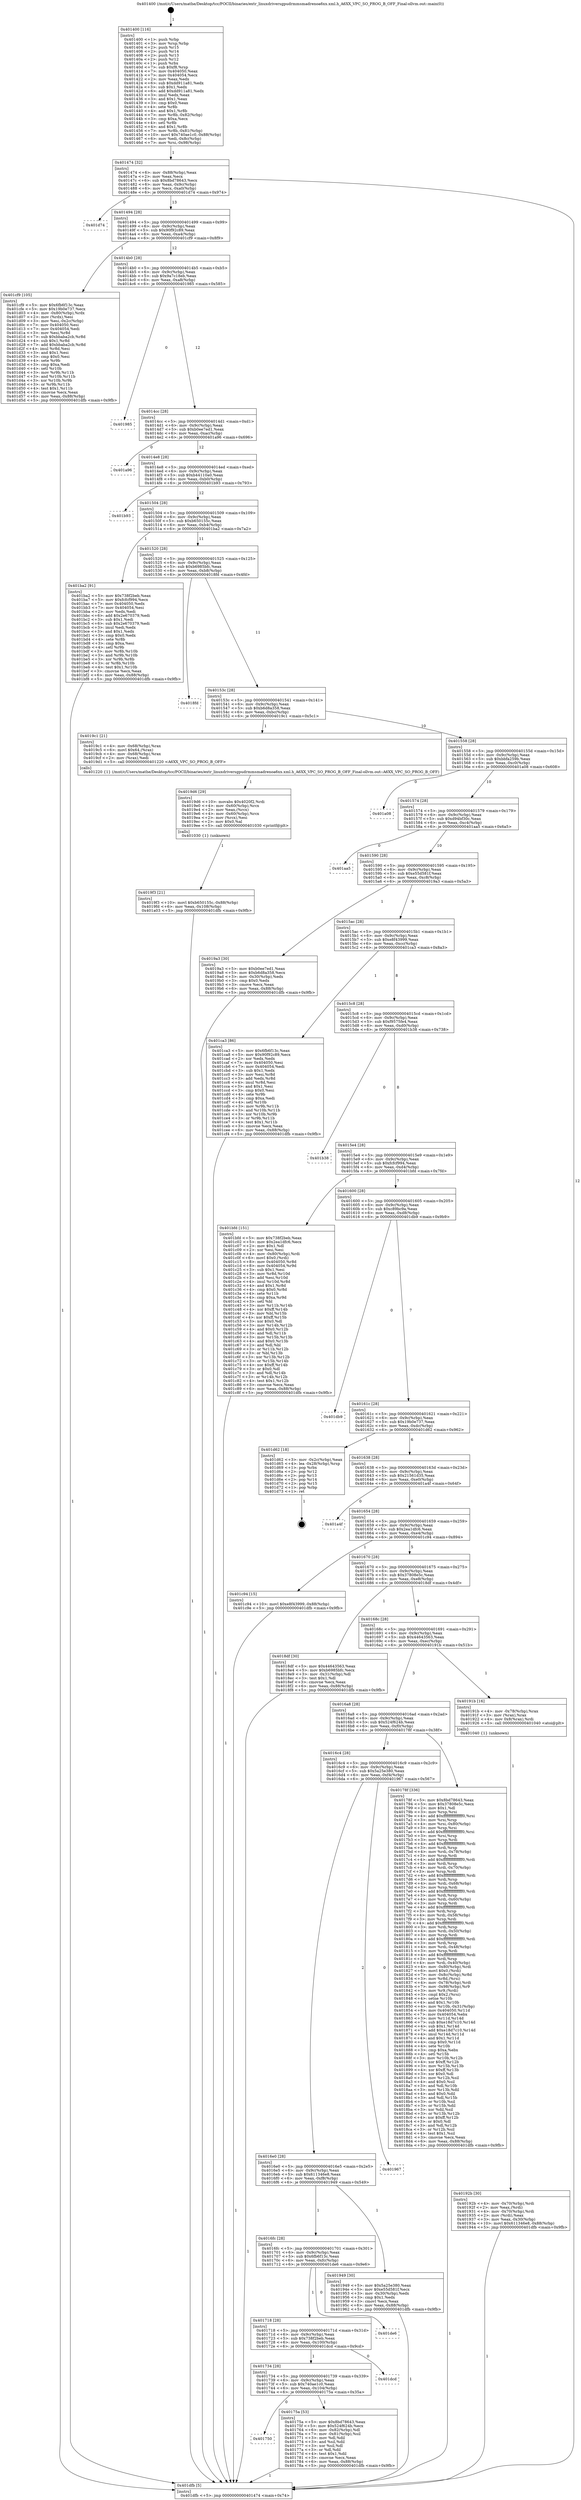 digraph "0x401400" {
  label = "0x401400 (/mnt/c/Users/mathe/Desktop/tcc/POCII/binaries/extr_linuxdriversgpudrmmsmadrenoa6xx.xml.h_A6XX_VPC_SO_PROG_B_OFF_Final-ollvm.out::main(0))"
  labelloc = "t"
  node[shape=record]

  Entry [label="",width=0.3,height=0.3,shape=circle,fillcolor=black,style=filled]
  "0x401474" [label="{
     0x401474 [32]\l
     | [instrs]\l
     &nbsp;&nbsp;0x401474 \<+6\>: mov -0x88(%rbp),%eax\l
     &nbsp;&nbsp;0x40147a \<+2\>: mov %eax,%ecx\l
     &nbsp;&nbsp;0x40147c \<+6\>: sub $0x8bd78643,%ecx\l
     &nbsp;&nbsp;0x401482 \<+6\>: mov %eax,-0x9c(%rbp)\l
     &nbsp;&nbsp;0x401488 \<+6\>: mov %ecx,-0xa0(%rbp)\l
     &nbsp;&nbsp;0x40148e \<+6\>: je 0000000000401d74 \<main+0x974\>\l
  }"]
  "0x401d74" [label="{
     0x401d74\l
  }", style=dashed]
  "0x401494" [label="{
     0x401494 [28]\l
     | [instrs]\l
     &nbsp;&nbsp;0x401494 \<+5\>: jmp 0000000000401499 \<main+0x99\>\l
     &nbsp;&nbsp;0x401499 \<+6\>: mov -0x9c(%rbp),%eax\l
     &nbsp;&nbsp;0x40149f \<+5\>: sub $0x90f92c89,%eax\l
     &nbsp;&nbsp;0x4014a4 \<+6\>: mov %eax,-0xa4(%rbp)\l
     &nbsp;&nbsp;0x4014aa \<+6\>: je 0000000000401cf9 \<main+0x8f9\>\l
  }"]
  Exit [label="",width=0.3,height=0.3,shape=circle,fillcolor=black,style=filled,peripheries=2]
  "0x401cf9" [label="{
     0x401cf9 [105]\l
     | [instrs]\l
     &nbsp;&nbsp;0x401cf9 \<+5\>: mov $0x6fb6f13c,%eax\l
     &nbsp;&nbsp;0x401cfe \<+5\>: mov $0x19b0e737,%ecx\l
     &nbsp;&nbsp;0x401d03 \<+4\>: mov -0x80(%rbp),%rdx\l
     &nbsp;&nbsp;0x401d07 \<+2\>: mov (%rdx),%esi\l
     &nbsp;&nbsp;0x401d09 \<+3\>: mov %esi,-0x2c(%rbp)\l
     &nbsp;&nbsp;0x401d0c \<+7\>: mov 0x404050,%esi\l
     &nbsp;&nbsp;0x401d13 \<+7\>: mov 0x404054,%edi\l
     &nbsp;&nbsp;0x401d1a \<+3\>: mov %esi,%r8d\l
     &nbsp;&nbsp;0x401d1d \<+7\>: sub $0xbbaba2cb,%r8d\l
     &nbsp;&nbsp;0x401d24 \<+4\>: sub $0x1,%r8d\l
     &nbsp;&nbsp;0x401d28 \<+7\>: add $0xbbaba2cb,%r8d\l
     &nbsp;&nbsp;0x401d2f \<+4\>: imul %r8d,%esi\l
     &nbsp;&nbsp;0x401d33 \<+3\>: and $0x1,%esi\l
     &nbsp;&nbsp;0x401d36 \<+3\>: cmp $0x0,%esi\l
     &nbsp;&nbsp;0x401d39 \<+4\>: sete %r9b\l
     &nbsp;&nbsp;0x401d3d \<+3\>: cmp $0xa,%edi\l
     &nbsp;&nbsp;0x401d40 \<+4\>: setl %r10b\l
     &nbsp;&nbsp;0x401d44 \<+3\>: mov %r9b,%r11b\l
     &nbsp;&nbsp;0x401d47 \<+3\>: and %r10b,%r11b\l
     &nbsp;&nbsp;0x401d4a \<+3\>: xor %r10b,%r9b\l
     &nbsp;&nbsp;0x401d4d \<+3\>: or %r9b,%r11b\l
     &nbsp;&nbsp;0x401d50 \<+4\>: test $0x1,%r11b\l
     &nbsp;&nbsp;0x401d54 \<+3\>: cmovne %ecx,%eax\l
     &nbsp;&nbsp;0x401d57 \<+6\>: mov %eax,-0x88(%rbp)\l
     &nbsp;&nbsp;0x401d5d \<+5\>: jmp 0000000000401dfb \<main+0x9fb\>\l
  }"]
  "0x4014b0" [label="{
     0x4014b0 [28]\l
     | [instrs]\l
     &nbsp;&nbsp;0x4014b0 \<+5\>: jmp 00000000004014b5 \<main+0xb5\>\l
     &nbsp;&nbsp;0x4014b5 \<+6\>: mov -0x9c(%rbp),%eax\l
     &nbsp;&nbsp;0x4014bb \<+5\>: sub $0x9a7c18eb,%eax\l
     &nbsp;&nbsp;0x4014c0 \<+6\>: mov %eax,-0xa8(%rbp)\l
     &nbsp;&nbsp;0x4014c6 \<+6\>: je 0000000000401985 \<main+0x585\>\l
  }"]
  "0x4019f3" [label="{
     0x4019f3 [21]\l
     | [instrs]\l
     &nbsp;&nbsp;0x4019f3 \<+10\>: movl $0xb650155c,-0x88(%rbp)\l
     &nbsp;&nbsp;0x4019fd \<+6\>: mov %eax,-0x108(%rbp)\l
     &nbsp;&nbsp;0x401a03 \<+5\>: jmp 0000000000401dfb \<main+0x9fb\>\l
  }"]
  "0x401985" [label="{
     0x401985\l
  }", style=dashed]
  "0x4014cc" [label="{
     0x4014cc [28]\l
     | [instrs]\l
     &nbsp;&nbsp;0x4014cc \<+5\>: jmp 00000000004014d1 \<main+0xd1\>\l
     &nbsp;&nbsp;0x4014d1 \<+6\>: mov -0x9c(%rbp),%eax\l
     &nbsp;&nbsp;0x4014d7 \<+5\>: sub $0xb0ee7ed1,%eax\l
     &nbsp;&nbsp;0x4014dc \<+6\>: mov %eax,-0xac(%rbp)\l
     &nbsp;&nbsp;0x4014e2 \<+6\>: je 0000000000401a96 \<main+0x696\>\l
  }"]
  "0x4019d6" [label="{
     0x4019d6 [29]\l
     | [instrs]\l
     &nbsp;&nbsp;0x4019d6 \<+10\>: movabs $0x4020f2,%rdi\l
     &nbsp;&nbsp;0x4019e0 \<+4\>: mov -0x60(%rbp),%rcx\l
     &nbsp;&nbsp;0x4019e4 \<+2\>: mov %eax,(%rcx)\l
     &nbsp;&nbsp;0x4019e6 \<+4\>: mov -0x60(%rbp),%rcx\l
     &nbsp;&nbsp;0x4019ea \<+2\>: mov (%rcx),%esi\l
     &nbsp;&nbsp;0x4019ec \<+2\>: mov $0x0,%al\l
     &nbsp;&nbsp;0x4019ee \<+5\>: call 0000000000401030 \<printf@plt\>\l
     | [calls]\l
     &nbsp;&nbsp;0x401030 \{1\} (unknown)\l
  }"]
  "0x401a96" [label="{
     0x401a96\l
  }", style=dashed]
  "0x4014e8" [label="{
     0x4014e8 [28]\l
     | [instrs]\l
     &nbsp;&nbsp;0x4014e8 \<+5\>: jmp 00000000004014ed \<main+0xed\>\l
     &nbsp;&nbsp;0x4014ed \<+6\>: mov -0x9c(%rbp),%eax\l
     &nbsp;&nbsp;0x4014f3 \<+5\>: sub $0xb44110a0,%eax\l
     &nbsp;&nbsp;0x4014f8 \<+6\>: mov %eax,-0xb0(%rbp)\l
     &nbsp;&nbsp;0x4014fe \<+6\>: je 0000000000401b93 \<main+0x793\>\l
  }"]
  "0x40192b" [label="{
     0x40192b [30]\l
     | [instrs]\l
     &nbsp;&nbsp;0x40192b \<+4\>: mov -0x70(%rbp),%rdi\l
     &nbsp;&nbsp;0x40192f \<+2\>: mov %eax,(%rdi)\l
     &nbsp;&nbsp;0x401931 \<+4\>: mov -0x70(%rbp),%rdi\l
     &nbsp;&nbsp;0x401935 \<+2\>: mov (%rdi),%eax\l
     &nbsp;&nbsp;0x401937 \<+3\>: mov %eax,-0x30(%rbp)\l
     &nbsp;&nbsp;0x40193a \<+10\>: movl $0x611346e8,-0x88(%rbp)\l
     &nbsp;&nbsp;0x401944 \<+5\>: jmp 0000000000401dfb \<main+0x9fb\>\l
  }"]
  "0x401b93" [label="{
     0x401b93\l
  }", style=dashed]
  "0x401504" [label="{
     0x401504 [28]\l
     | [instrs]\l
     &nbsp;&nbsp;0x401504 \<+5\>: jmp 0000000000401509 \<main+0x109\>\l
     &nbsp;&nbsp;0x401509 \<+6\>: mov -0x9c(%rbp),%eax\l
     &nbsp;&nbsp;0x40150f \<+5\>: sub $0xb650155c,%eax\l
     &nbsp;&nbsp;0x401514 \<+6\>: mov %eax,-0xb4(%rbp)\l
     &nbsp;&nbsp;0x40151a \<+6\>: je 0000000000401ba2 \<main+0x7a2\>\l
  }"]
  "0x401400" [label="{
     0x401400 [116]\l
     | [instrs]\l
     &nbsp;&nbsp;0x401400 \<+1\>: push %rbp\l
     &nbsp;&nbsp;0x401401 \<+3\>: mov %rsp,%rbp\l
     &nbsp;&nbsp;0x401404 \<+2\>: push %r15\l
     &nbsp;&nbsp;0x401406 \<+2\>: push %r14\l
     &nbsp;&nbsp;0x401408 \<+2\>: push %r13\l
     &nbsp;&nbsp;0x40140a \<+2\>: push %r12\l
     &nbsp;&nbsp;0x40140c \<+1\>: push %rbx\l
     &nbsp;&nbsp;0x40140d \<+7\>: sub $0xf8,%rsp\l
     &nbsp;&nbsp;0x401414 \<+7\>: mov 0x404050,%eax\l
     &nbsp;&nbsp;0x40141b \<+7\>: mov 0x404054,%ecx\l
     &nbsp;&nbsp;0x401422 \<+2\>: mov %eax,%edx\l
     &nbsp;&nbsp;0x401424 \<+6\>: sub $0xdd911a81,%edx\l
     &nbsp;&nbsp;0x40142a \<+3\>: sub $0x1,%edx\l
     &nbsp;&nbsp;0x40142d \<+6\>: add $0xdd911a81,%edx\l
     &nbsp;&nbsp;0x401433 \<+3\>: imul %edx,%eax\l
     &nbsp;&nbsp;0x401436 \<+3\>: and $0x1,%eax\l
     &nbsp;&nbsp;0x401439 \<+3\>: cmp $0x0,%eax\l
     &nbsp;&nbsp;0x40143c \<+4\>: sete %r8b\l
     &nbsp;&nbsp;0x401440 \<+4\>: and $0x1,%r8b\l
     &nbsp;&nbsp;0x401444 \<+7\>: mov %r8b,-0x82(%rbp)\l
     &nbsp;&nbsp;0x40144b \<+3\>: cmp $0xa,%ecx\l
     &nbsp;&nbsp;0x40144e \<+4\>: setl %r8b\l
     &nbsp;&nbsp;0x401452 \<+4\>: and $0x1,%r8b\l
     &nbsp;&nbsp;0x401456 \<+7\>: mov %r8b,-0x81(%rbp)\l
     &nbsp;&nbsp;0x40145d \<+10\>: movl $0x740ae1c0,-0x88(%rbp)\l
     &nbsp;&nbsp;0x401467 \<+6\>: mov %edi,-0x8c(%rbp)\l
     &nbsp;&nbsp;0x40146d \<+7\>: mov %rsi,-0x98(%rbp)\l
  }"]
  "0x401ba2" [label="{
     0x401ba2 [91]\l
     | [instrs]\l
     &nbsp;&nbsp;0x401ba2 \<+5\>: mov $0x738f2beb,%eax\l
     &nbsp;&nbsp;0x401ba7 \<+5\>: mov $0xfcfcf994,%ecx\l
     &nbsp;&nbsp;0x401bac \<+7\>: mov 0x404050,%edx\l
     &nbsp;&nbsp;0x401bb3 \<+7\>: mov 0x404054,%esi\l
     &nbsp;&nbsp;0x401bba \<+2\>: mov %edx,%edi\l
     &nbsp;&nbsp;0x401bbc \<+6\>: add $0x2e670379,%edi\l
     &nbsp;&nbsp;0x401bc2 \<+3\>: sub $0x1,%edi\l
     &nbsp;&nbsp;0x401bc5 \<+6\>: sub $0x2e670379,%edi\l
     &nbsp;&nbsp;0x401bcb \<+3\>: imul %edi,%edx\l
     &nbsp;&nbsp;0x401bce \<+3\>: and $0x1,%edx\l
     &nbsp;&nbsp;0x401bd1 \<+3\>: cmp $0x0,%edx\l
     &nbsp;&nbsp;0x401bd4 \<+4\>: sete %r8b\l
     &nbsp;&nbsp;0x401bd8 \<+3\>: cmp $0xa,%esi\l
     &nbsp;&nbsp;0x401bdb \<+4\>: setl %r9b\l
     &nbsp;&nbsp;0x401bdf \<+3\>: mov %r8b,%r10b\l
     &nbsp;&nbsp;0x401be2 \<+3\>: and %r9b,%r10b\l
     &nbsp;&nbsp;0x401be5 \<+3\>: xor %r9b,%r8b\l
     &nbsp;&nbsp;0x401be8 \<+3\>: or %r8b,%r10b\l
     &nbsp;&nbsp;0x401beb \<+4\>: test $0x1,%r10b\l
     &nbsp;&nbsp;0x401bef \<+3\>: cmovne %ecx,%eax\l
     &nbsp;&nbsp;0x401bf2 \<+6\>: mov %eax,-0x88(%rbp)\l
     &nbsp;&nbsp;0x401bf8 \<+5\>: jmp 0000000000401dfb \<main+0x9fb\>\l
  }"]
  "0x401520" [label="{
     0x401520 [28]\l
     | [instrs]\l
     &nbsp;&nbsp;0x401520 \<+5\>: jmp 0000000000401525 \<main+0x125\>\l
     &nbsp;&nbsp;0x401525 \<+6\>: mov -0x9c(%rbp),%eax\l
     &nbsp;&nbsp;0x40152b \<+5\>: sub $0xb6985bfc,%eax\l
     &nbsp;&nbsp;0x401530 \<+6\>: mov %eax,-0xb8(%rbp)\l
     &nbsp;&nbsp;0x401536 \<+6\>: je 00000000004018fd \<main+0x4fd\>\l
  }"]
  "0x401dfb" [label="{
     0x401dfb [5]\l
     | [instrs]\l
     &nbsp;&nbsp;0x401dfb \<+5\>: jmp 0000000000401474 \<main+0x74\>\l
  }"]
  "0x4018fd" [label="{
     0x4018fd\l
  }", style=dashed]
  "0x40153c" [label="{
     0x40153c [28]\l
     | [instrs]\l
     &nbsp;&nbsp;0x40153c \<+5\>: jmp 0000000000401541 \<main+0x141\>\l
     &nbsp;&nbsp;0x401541 \<+6\>: mov -0x9c(%rbp),%eax\l
     &nbsp;&nbsp;0x401547 \<+5\>: sub $0xb6d8a358,%eax\l
     &nbsp;&nbsp;0x40154c \<+6\>: mov %eax,-0xbc(%rbp)\l
     &nbsp;&nbsp;0x401552 \<+6\>: je 00000000004019c1 \<main+0x5c1\>\l
  }"]
  "0x401750" [label="{
     0x401750\l
  }", style=dashed]
  "0x4019c1" [label="{
     0x4019c1 [21]\l
     | [instrs]\l
     &nbsp;&nbsp;0x4019c1 \<+4\>: mov -0x68(%rbp),%rax\l
     &nbsp;&nbsp;0x4019c5 \<+6\>: movl $0x64,(%rax)\l
     &nbsp;&nbsp;0x4019cb \<+4\>: mov -0x68(%rbp),%rax\l
     &nbsp;&nbsp;0x4019cf \<+2\>: mov (%rax),%edi\l
     &nbsp;&nbsp;0x4019d1 \<+5\>: call 0000000000401220 \<A6XX_VPC_SO_PROG_B_OFF\>\l
     | [calls]\l
     &nbsp;&nbsp;0x401220 \{1\} (/mnt/c/Users/mathe/Desktop/tcc/POCII/binaries/extr_linuxdriversgpudrmmsmadrenoa6xx.xml.h_A6XX_VPC_SO_PROG_B_OFF_Final-ollvm.out::A6XX_VPC_SO_PROG_B_OFF)\l
  }"]
  "0x401558" [label="{
     0x401558 [28]\l
     | [instrs]\l
     &nbsp;&nbsp;0x401558 \<+5\>: jmp 000000000040155d \<main+0x15d\>\l
     &nbsp;&nbsp;0x40155d \<+6\>: mov -0x9c(%rbp),%eax\l
     &nbsp;&nbsp;0x401563 \<+5\>: sub $0xbbfa259b,%eax\l
     &nbsp;&nbsp;0x401568 \<+6\>: mov %eax,-0xc0(%rbp)\l
     &nbsp;&nbsp;0x40156e \<+6\>: je 0000000000401a08 \<main+0x608\>\l
  }"]
  "0x40175a" [label="{
     0x40175a [53]\l
     | [instrs]\l
     &nbsp;&nbsp;0x40175a \<+5\>: mov $0x8bd78643,%eax\l
     &nbsp;&nbsp;0x40175f \<+5\>: mov $0x524f624b,%ecx\l
     &nbsp;&nbsp;0x401764 \<+6\>: mov -0x82(%rbp),%dl\l
     &nbsp;&nbsp;0x40176a \<+7\>: mov -0x81(%rbp),%sil\l
     &nbsp;&nbsp;0x401771 \<+3\>: mov %dl,%dil\l
     &nbsp;&nbsp;0x401774 \<+3\>: and %sil,%dil\l
     &nbsp;&nbsp;0x401777 \<+3\>: xor %sil,%dl\l
     &nbsp;&nbsp;0x40177a \<+3\>: or %dl,%dil\l
     &nbsp;&nbsp;0x40177d \<+4\>: test $0x1,%dil\l
     &nbsp;&nbsp;0x401781 \<+3\>: cmovne %ecx,%eax\l
     &nbsp;&nbsp;0x401784 \<+6\>: mov %eax,-0x88(%rbp)\l
     &nbsp;&nbsp;0x40178a \<+5\>: jmp 0000000000401dfb \<main+0x9fb\>\l
  }"]
  "0x401a08" [label="{
     0x401a08\l
  }", style=dashed]
  "0x401574" [label="{
     0x401574 [28]\l
     | [instrs]\l
     &nbsp;&nbsp;0x401574 \<+5\>: jmp 0000000000401579 \<main+0x179\>\l
     &nbsp;&nbsp;0x401579 \<+6\>: mov -0x9c(%rbp),%eax\l
     &nbsp;&nbsp;0x40157f \<+5\>: sub $0xd94bf30c,%eax\l
     &nbsp;&nbsp;0x401584 \<+6\>: mov %eax,-0xc4(%rbp)\l
     &nbsp;&nbsp;0x40158a \<+6\>: je 0000000000401aa5 \<main+0x6a5\>\l
  }"]
  "0x401734" [label="{
     0x401734 [28]\l
     | [instrs]\l
     &nbsp;&nbsp;0x401734 \<+5\>: jmp 0000000000401739 \<main+0x339\>\l
     &nbsp;&nbsp;0x401739 \<+6\>: mov -0x9c(%rbp),%eax\l
     &nbsp;&nbsp;0x40173f \<+5\>: sub $0x740ae1c0,%eax\l
     &nbsp;&nbsp;0x401744 \<+6\>: mov %eax,-0x104(%rbp)\l
     &nbsp;&nbsp;0x40174a \<+6\>: je 000000000040175a \<main+0x35a\>\l
  }"]
  "0x401aa5" [label="{
     0x401aa5\l
  }", style=dashed]
  "0x401590" [label="{
     0x401590 [28]\l
     | [instrs]\l
     &nbsp;&nbsp;0x401590 \<+5\>: jmp 0000000000401595 \<main+0x195\>\l
     &nbsp;&nbsp;0x401595 \<+6\>: mov -0x9c(%rbp),%eax\l
     &nbsp;&nbsp;0x40159b \<+5\>: sub $0xe55d581f,%eax\l
     &nbsp;&nbsp;0x4015a0 \<+6\>: mov %eax,-0xc8(%rbp)\l
     &nbsp;&nbsp;0x4015a6 \<+6\>: je 00000000004019a3 \<main+0x5a3\>\l
  }"]
  "0x401dcd" [label="{
     0x401dcd\l
  }", style=dashed]
  "0x4019a3" [label="{
     0x4019a3 [30]\l
     | [instrs]\l
     &nbsp;&nbsp;0x4019a3 \<+5\>: mov $0xb0ee7ed1,%eax\l
     &nbsp;&nbsp;0x4019a8 \<+5\>: mov $0xb6d8a358,%ecx\l
     &nbsp;&nbsp;0x4019ad \<+3\>: mov -0x30(%rbp),%edx\l
     &nbsp;&nbsp;0x4019b0 \<+3\>: cmp $0x0,%edx\l
     &nbsp;&nbsp;0x4019b3 \<+3\>: cmove %ecx,%eax\l
     &nbsp;&nbsp;0x4019b6 \<+6\>: mov %eax,-0x88(%rbp)\l
     &nbsp;&nbsp;0x4019bc \<+5\>: jmp 0000000000401dfb \<main+0x9fb\>\l
  }"]
  "0x4015ac" [label="{
     0x4015ac [28]\l
     | [instrs]\l
     &nbsp;&nbsp;0x4015ac \<+5\>: jmp 00000000004015b1 \<main+0x1b1\>\l
     &nbsp;&nbsp;0x4015b1 \<+6\>: mov -0x9c(%rbp),%eax\l
     &nbsp;&nbsp;0x4015b7 \<+5\>: sub $0xe8f43999,%eax\l
     &nbsp;&nbsp;0x4015bc \<+6\>: mov %eax,-0xcc(%rbp)\l
     &nbsp;&nbsp;0x4015c2 \<+6\>: je 0000000000401ca3 \<main+0x8a3\>\l
  }"]
  "0x401718" [label="{
     0x401718 [28]\l
     | [instrs]\l
     &nbsp;&nbsp;0x401718 \<+5\>: jmp 000000000040171d \<main+0x31d\>\l
     &nbsp;&nbsp;0x40171d \<+6\>: mov -0x9c(%rbp),%eax\l
     &nbsp;&nbsp;0x401723 \<+5\>: sub $0x738f2beb,%eax\l
     &nbsp;&nbsp;0x401728 \<+6\>: mov %eax,-0x100(%rbp)\l
     &nbsp;&nbsp;0x40172e \<+6\>: je 0000000000401dcd \<main+0x9cd\>\l
  }"]
  "0x401ca3" [label="{
     0x401ca3 [86]\l
     | [instrs]\l
     &nbsp;&nbsp;0x401ca3 \<+5\>: mov $0x6fb6f13c,%eax\l
     &nbsp;&nbsp;0x401ca8 \<+5\>: mov $0x90f92c89,%ecx\l
     &nbsp;&nbsp;0x401cad \<+2\>: xor %edx,%edx\l
     &nbsp;&nbsp;0x401caf \<+7\>: mov 0x404050,%esi\l
     &nbsp;&nbsp;0x401cb6 \<+7\>: mov 0x404054,%edi\l
     &nbsp;&nbsp;0x401cbd \<+3\>: sub $0x1,%edx\l
     &nbsp;&nbsp;0x401cc0 \<+3\>: mov %esi,%r8d\l
     &nbsp;&nbsp;0x401cc3 \<+3\>: add %edx,%r8d\l
     &nbsp;&nbsp;0x401cc6 \<+4\>: imul %r8d,%esi\l
     &nbsp;&nbsp;0x401cca \<+3\>: and $0x1,%esi\l
     &nbsp;&nbsp;0x401ccd \<+3\>: cmp $0x0,%esi\l
     &nbsp;&nbsp;0x401cd0 \<+4\>: sete %r9b\l
     &nbsp;&nbsp;0x401cd4 \<+3\>: cmp $0xa,%edi\l
     &nbsp;&nbsp;0x401cd7 \<+4\>: setl %r10b\l
     &nbsp;&nbsp;0x401cdb \<+3\>: mov %r9b,%r11b\l
     &nbsp;&nbsp;0x401cde \<+3\>: and %r10b,%r11b\l
     &nbsp;&nbsp;0x401ce1 \<+3\>: xor %r10b,%r9b\l
     &nbsp;&nbsp;0x401ce4 \<+3\>: or %r9b,%r11b\l
     &nbsp;&nbsp;0x401ce7 \<+4\>: test $0x1,%r11b\l
     &nbsp;&nbsp;0x401ceb \<+3\>: cmovne %ecx,%eax\l
     &nbsp;&nbsp;0x401cee \<+6\>: mov %eax,-0x88(%rbp)\l
     &nbsp;&nbsp;0x401cf4 \<+5\>: jmp 0000000000401dfb \<main+0x9fb\>\l
  }"]
  "0x4015c8" [label="{
     0x4015c8 [28]\l
     | [instrs]\l
     &nbsp;&nbsp;0x4015c8 \<+5\>: jmp 00000000004015cd \<main+0x1cd\>\l
     &nbsp;&nbsp;0x4015cd \<+6\>: mov -0x9c(%rbp),%eax\l
     &nbsp;&nbsp;0x4015d3 \<+5\>: sub $0xf9575fe4,%eax\l
     &nbsp;&nbsp;0x4015d8 \<+6\>: mov %eax,-0xd0(%rbp)\l
     &nbsp;&nbsp;0x4015de \<+6\>: je 0000000000401b38 \<main+0x738\>\l
  }"]
  "0x401de6" [label="{
     0x401de6\l
  }", style=dashed]
  "0x401b38" [label="{
     0x401b38\l
  }", style=dashed]
  "0x4015e4" [label="{
     0x4015e4 [28]\l
     | [instrs]\l
     &nbsp;&nbsp;0x4015e4 \<+5\>: jmp 00000000004015e9 \<main+0x1e9\>\l
     &nbsp;&nbsp;0x4015e9 \<+6\>: mov -0x9c(%rbp),%eax\l
     &nbsp;&nbsp;0x4015ef \<+5\>: sub $0xfcfcf994,%eax\l
     &nbsp;&nbsp;0x4015f4 \<+6\>: mov %eax,-0xd4(%rbp)\l
     &nbsp;&nbsp;0x4015fa \<+6\>: je 0000000000401bfd \<main+0x7fd\>\l
  }"]
  "0x4016fc" [label="{
     0x4016fc [28]\l
     | [instrs]\l
     &nbsp;&nbsp;0x4016fc \<+5\>: jmp 0000000000401701 \<main+0x301\>\l
     &nbsp;&nbsp;0x401701 \<+6\>: mov -0x9c(%rbp),%eax\l
     &nbsp;&nbsp;0x401707 \<+5\>: sub $0x6fb6f13c,%eax\l
     &nbsp;&nbsp;0x40170c \<+6\>: mov %eax,-0xfc(%rbp)\l
     &nbsp;&nbsp;0x401712 \<+6\>: je 0000000000401de6 \<main+0x9e6\>\l
  }"]
  "0x401bfd" [label="{
     0x401bfd [151]\l
     | [instrs]\l
     &nbsp;&nbsp;0x401bfd \<+5\>: mov $0x738f2beb,%eax\l
     &nbsp;&nbsp;0x401c02 \<+5\>: mov $0x2ea1dfc6,%ecx\l
     &nbsp;&nbsp;0x401c07 \<+2\>: mov $0x1,%dl\l
     &nbsp;&nbsp;0x401c09 \<+2\>: xor %esi,%esi\l
     &nbsp;&nbsp;0x401c0b \<+4\>: mov -0x80(%rbp),%rdi\l
     &nbsp;&nbsp;0x401c0f \<+6\>: movl $0x0,(%rdi)\l
     &nbsp;&nbsp;0x401c15 \<+8\>: mov 0x404050,%r8d\l
     &nbsp;&nbsp;0x401c1d \<+8\>: mov 0x404054,%r9d\l
     &nbsp;&nbsp;0x401c25 \<+3\>: sub $0x1,%esi\l
     &nbsp;&nbsp;0x401c28 \<+3\>: mov %r8d,%r10d\l
     &nbsp;&nbsp;0x401c2b \<+3\>: add %esi,%r10d\l
     &nbsp;&nbsp;0x401c2e \<+4\>: imul %r10d,%r8d\l
     &nbsp;&nbsp;0x401c32 \<+4\>: and $0x1,%r8d\l
     &nbsp;&nbsp;0x401c36 \<+4\>: cmp $0x0,%r8d\l
     &nbsp;&nbsp;0x401c3a \<+4\>: sete %r11b\l
     &nbsp;&nbsp;0x401c3e \<+4\>: cmp $0xa,%r9d\l
     &nbsp;&nbsp;0x401c42 \<+3\>: setl %bl\l
     &nbsp;&nbsp;0x401c45 \<+3\>: mov %r11b,%r14b\l
     &nbsp;&nbsp;0x401c48 \<+4\>: xor $0xff,%r14b\l
     &nbsp;&nbsp;0x401c4c \<+3\>: mov %bl,%r15b\l
     &nbsp;&nbsp;0x401c4f \<+4\>: xor $0xff,%r15b\l
     &nbsp;&nbsp;0x401c53 \<+3\>: xor $0x0,%dl\l
     &nbsp;&nbsp;0x401c56 \<+3\>: mov %r14b,%r12b\l
     &nbsp;&nbsp;0x401c59 \<+4\>: and $0x0,%r12b\l
     &nbsp;&nbsp;0x401c5d \<+3\>: and %dl,%r11b\l
     &nbsp;&nbsp;0x401c60 \<+3\>: mov %r15b,%r13b\l
     &nbsp;&nbsp;0x401c63 \<+4\>: and $0x0,%r13b\l
     &nbsp;&nbsp;0x401c67 \<+2\>: and %dl,%bl\l
     &nbsp;&nbsp;0x401c69 \<+3\>: or %r11b,%r12b\l
     &nbsp;&nbsp;0x401c6c \<+3\>: or %bl,%r13b\l
     &nbsp;&nbsp;0x401c6f \<+3\>: xor %r13b,%r12b\l
     &nbsp;&nbsp;0x401c72 \<+3\>: or %r15b,%r14b\l
     &nbsp;&nbsp;0x401c75 \<+4\>: xor $0xff,%r14b\l
     &nbsp;&nbsp;0x401c79 \<+3\>: or $0x0,%dl\l
     &nbsp;&nbsp;0x401c7c \<+3\>: and %dl,%r14b\l
     &nbsp;&nbsp;0x401c7f \<+3\>: or %r14b,%r12b\l
     &nbsp;&nbsp;0x401c82 \<+4\>: test $0x1,%r12b\l
     &nbsp;&nbsp;0x401c86 \<+3\>: cmovne %ecx,%eax\l
     &nbsp;&nbsp;0x401c89 \<+6\>: mov %eax,-0x88(%rbp)\l
     &nbsp;&nbsp;0x401c8f \<+5\>: jmp 0000000000401dfb \<main+0x9fb\>\l
  }"]
  "0x401600" [label="{
     0x401600 [28]\l
     | [instrs]\l
     &nbsp;&nbsp;0x401600 \<+5\>: jmp 0000000000401605 \<main+0x205\>\l
     &nbsp;&nbsp;0x401605 \<+6\>: mov -0x9c(%rbp),%eax\l
     &nbsp;&nbsp;0x40160b \<+5\>: sub $0xc89bc9a,%eax\l
     &nbsp;&nbsp;0x401610 \<+6\>: mov %eax,-0xd8(%rbp)\l
     &nbsp;&nbsp;0x401616 \<+6\>: je 0000000000401db9 \<main+0x9b9\>\l
  }"]
  "0x401949" [label="{
     0x401949 [30]\l
     | [instrs]\l
     &nbsp;&nbsp;0x401949 \<+5\>: mov $0x5a25e380,%eax\l
     &nbsp;&nbsp;0x40194e \<+5\>: mov $0xe55d581f,%ecx\l
     &nbsp;&nbsp;0x401953 \<+3\>: mov -0x30(%rbp),%edx\l
     &nbsp;&nbsp;0x401956 \<+3\>: cmp $0x1,%edx\l
     &nbsp;&nbsp;0x401959 \<+3\>: cmovl %ecx,%eax\l
     &nbsp;&nbsp;0x40195c \<+6\>: mov %eax,-0x88(%rbp)\l
     &nbsp;&nbsp;0x401962 \<+5\>: jmp 0000000000401dfb \<main+0x9fb\>\l
  }"]
  "0x401db9" [label="{
     0x401db9\l
  }", style=dashed]
  "0x40161c" [label="{
     0x40161c [28]\l
     | [instrs]\l
     &nbsp;&nbsp;0x40161c \<+5\>: jmp 0000000000401621 \<main+0x221\>\l
     &nbsp;&nbsp;0x401621 \<+6\>: mov -0x9c(%rbp),%eax\l
     &nbsp;&nbsp;0x401627 \<+5\>: sub $0x19b0e737,%eax\l
     &nbsp;&nbsp;0x40162c \<+6\>: mov %eax,-0xdc(%rbp)\l
     &nbsp;&nbsp;0x401632 \<+6\>: je 0000000000401d62 \<main+0x962\>\l
  }"]
  "0x4016e0" [label="{
     0x4016e0 [28]\l
     | [instrs]\l
     &nbsp;&nbsp;0x4016e0 \<+5\>: jmp 00000000004016e5 \<main+0x2e5\>\l
     &nbsp;&nbsp;0x4016e5 \<+6\>: mov -0x9c(%rbp),%eax\l
     &nbsp;&nbsp;0x4016eb \<+5\>: sub $0x611346e8,%eax\l
     &nbsp;&nbsp;0x4016f0 \<+6\>: mov %eax,-0xf8(%rbp)\l
     &nbsp;&nbsp;0x4016f6 \<+6\>: je 0000000000401949 \<main+0x549\>\l
  }"]
  "0x401d62" [label="{
     0x401d62 [18]\l
     | [instrs]\l
     &nbsp;&nbsp;0x401d62 \<+3\>: mov -0x2c(%rbp),%eax\l
     &nbsp;&nbsp;0x401d65 \<+4\>: lea -0x28(%rbp),%rsp\l
     &nbsp;&nbsp;0x401d69 \<+1\>: pop %rbx\l
     &nbsp;&nbsp;0x401d6a \<+2\>: pop %r12\l
     &nbsp;&nbsp;0x401d6c \<+2\>: pop %r13\l
     &nbsp;&nbsp;0x401d6e \<+2\>: pop %r14\l
     &nbsp;&nbsp;0x401d70 \<+2\>: pop %r15\l
     &nbsp;&nbsp;0x401d72 \<+1\>: pop %rbp\l
     &nbsp;&nbsp;0x401d73 \<+1\>: ret\l
  }"]
  "0x401638" [label="{
     0x401638 [28]\l
     | [instrs]\l
     &nbsp;&nbsp;0x401638 \<+5\>: jmp 000000000040163d \<main+0x23d\>\l
     &nbsp;&nbsp;0x40163d \<+6\>: mov -0x9c(%rbp),%eax\l
     &nbsp;&nbsp;0x401643 \<+5\>: sub $0x21561d35,%eax\l
     &nbsp;&nbsp;0x401648 \<+6\>: mov %eax,-0xe0(%rbp)\l
     &nbsp;&nbsp;0x40164e \<+6\>: je 0000000000401a4f \<main+0x64f\>\l
  }"]
  "0x401967" [label="{
     0x401967\l
  }", style=dashed]
  "0x401a4f" [label="{
     0x401a4f\l
  }", style=dashed]
  "0x401654" [label="{
     0x401654 [28]\l
     | [instrs]\l
     &nbsp;&nbsp;0x401654 \<+5\>: jmp 0000000000401659 \<main+0x259\>\l
     &nbsp;&nbsp;0x401659 \<+6\>: mov -0x9c(%rbp),%eax\l
     &nbsp;&nbsp;0x40165f \<+5\>: sub $0x2ea1dfc6,%eax\l
     &nbsp;&nbsp;0x401664 \<+6\>: mov %eax,-0xe4(%rbp)\l
     &nbsp;&nbsp;0x40166a \<+6\>: je 0000000000401c94 \<main+0x894\>\l
  }"]
  "0x4016c4" [label="{
     0x4016c4 [28]\l
     | [instrs]\l
     &nbsp;&nbsp;0x4016c4 \<+5\>: jmp 00000000004016c9 \<main+0x2c9\>\l
     &nbsp;&nbsp;0x4016c9 \<+6\>: mov -0x9c(%rbp),%eax\l
     &nbsp;&nbsp;0x4016cf \<+5\>: sub $0x5a25e380,%eax\l
     &nbsp;&nbsp;0x4016d4 \<+6\>: mov %eax,-0xf4(%rbp)\l
     &nbsp;&nbsp;0x4016da \<+6\>: je 0000000000401967 \<main+0x567\>\l
  }"]
  "0x401c94" [label="{
     0x401c94 [15]\l
     | [instrs]\l
     &nbsp;&nbsp;0x401c94 \<+10\>: movl $0xe8f43999,-0x88(%rbp)\l
     &nbsp;&nbsp;0x401c9e \<+5\>: jmp 0000000000401dfb \<main+0x9fb\>\l
  }"]
  "0x401670" [label="{
     0x401670 [28]\l
     | [instrs]\l
     &nbsp;&nbsp;0x401670 \<+5\>: jmp 0000000000401675 \<main+0x275\>\l
     &nbsp;&nbsp;0x401675 \<+6\>: mov -0x9c(%rbp),%eax\l
     &nbsp;&nbsp;0x40167b \<+5\>: sub $0x37808e5c,%eax\l
     &nbsp;&nbsp;0x401680 \<+6\>: mov %eax,-0xe8(%rbp)\l
     &nbsp;&nbsp;0x401686 \<+6\>: je 00000000004018df \<main+0x4df\>\l
  }"]
  "0x40178f" [label="{
     0x40178f [336]\l
     | [instrs]\l
     &nbsp;&nbsp;0x40178f \<+5\>: mov $0x8bd78643,%eax\l
     &nbsp;&nbsp;0x401794 \<+5\>: mov $0x37808e5c,%ecx\l
     &nbsp;&nbsp;0x401799 \<+2\>: mov $0x1,%dl\l
     &nbsp;&nbsp;0x40179b \<+3\>: mov %rsp,%rsi\l
     &nbsp;&nbsp;0x40179e \<+4\>: add $0xfffffffffffffff0,%rsi\l
     &nbsp;&nbsp;0x4017a2 \<+3\>: mov %rsi,%rsp\l
     &nbsp;&nbsp;0x4017a5 \<+4\>: mov %rsi,-0x80(%rbp)\l
     &nbsp;&nbsp;0x4017a9 \<+3\>: mov %rsp,%rsi\l
     &nbsp;&nbsp;0x4017ac \<+4\>: add $0xfffffffffffffff0,%rsi\l
     &nbsp;&nbsp;0x4017b0 \<+3\>: mov %rsi,%rsp\l
     &nbsp;&nbsp;0x4017b3 \<+3\>: mov %rsp,%rdi\l
     &nbsp;&nbsp;0x4017b6 \<+4\>: add $0xfffffffffffffff0,%rdi\l
     &nbsp;&nbsp;0x4017ba \<+3\>: mov %rdi,%rsp\l
     &nbsp;&nbsp;0x4017bd \<+4\>: mov %rdi,-0x78(%rbp)\l
     &nbsp;&nbsp;0x4017c1 \<+3\>: mov %rsp,%rdi\l
     &nbsp;&nbsp;0x4017c4 \<+4\>: add $0xfffffffffffffff0,%rdi\l
     &nbsp;&nbsp;0x4017c8 \<+3\>: mov %rdi,%rsp\l
     &nbsp;&nbsp;0x4017cb \<+4\>: mov %rdi,-0x70(%rbp)\l
     &nbsp;&nbsp;0x4017cf \<+3\>: mov %rsp,%rdi\l
     &nbsp;&nbsp;0x4017d2 \<+4\>: add $0xfffffffffffffff0,%rdi\l
     &nbsp;&nbsp;0x4017d6 \<+3\>: mov %rdi,%rsp\l
     &nbsp;&nbsp;0x4017d9 \<+4\>: mov %rdi,-0x68(%rbp)\l
     &nbsp;&nbsp;0x4017dd \<+3\>: mov %rsp,%rdi\l
     &nbsp;&nbsp;0x4017e0 \<+4\>: add $0xfffffffffffffff0,%rdi\l
     &nbsp;&nbsp;0x4017e4 \<+3\>: mov %rdi,%rsp\l
     &nbsp;&nbsp;0x4017e7 \<+4\>: mov %rdi,-0x60(%rbp)\l
     &nbsp;&nbsp;0x4017eb \<+3\>: mov %rsp,%rdi\l
     &nbsp;&nbsp;0x4017ee \<+4\>: add $0xfffffffffffffff0,%rdi\l
     &nbsp;&nbsp;0x4017f2 \<+3\>: mov %rdi,%rsp\l
     &nbsp;&nbsp;0x4017f5 \<+4\>: mov %rdi,-0x58(%rbp)\l
     &nbsp;&nbsp;0x4017f9 \<+3\>: mov %rsp,%rdi\l
     &nbsp;&nbsp;0x4017fc \<+4\>: add $0xfffffffffffffff0,%rdi\l
     &nbsp;&nbsp;0x401800 \<+3\>: mov %rdi,%rsp\l
     &nbsp;&nbsp;0x401803 \<+4\>: mov %rdi,-0x50(%rbp)\l
     &nbsp;&nbsp;0x401807 \<+3\>: mov %rsp,%rdi\l
     &nbsp;&nbsp;0x40180a \<+4\>: add $0xfffffffffffffff0,%rdi\l
     &nbsp;&nbsp;0x40180e \<+3\>: mov %rdi,%rsp\l
     &nbsp;&nbsp;0x401811 \<+4\>: mov %rdi,-0x48(%rbp)\l
     &nbsp;&nbsp;0x401815 \<+3\>: mov %rsp,%rdi\l
     &nbsp;&nbsp;0x401818 \<+4\>: add $0xfffffffffffffff0,%rdi\l
     &nbsp;&nbsp;0x40181c \<+3\>: mov %rdi,%rsp\l
     &nbsp;&nbsp;0x40181f \<+4\>: mov %rdi,-0x40(%rbp)\l
     &nbsp;&nbsp;0x401823 \<+4\>: mov -0x80(%rbp),%rdi\l
     &nbsp;&nbsp;0x401827 \<+6\>: movl $0x0,(%rdi)\l
     &nbsp;&nbsp;0x40182d \<+7\>: mov -0x8c(%rbp),%r8d\l
     &nbsp;&nbsp;0x401834 \<+3\>: mov %r8d,(%rsi)\l
     &nbsp;&nbsp;0x401837 \<+4\>: mov -0x78(%rbp),%rdi\l
     &nbsp;&nbsp;0x40183b \<+7\>: mov -0x98(%rbp),%r9\l
     &nbsp;&nbsp;0x401842 \<+3\>: mov %r9,(%rdi)\l
     &nbsp;&nbsp;0x401845 \<+3\>: cmpl $0x2,(%rsi)\l
     &nbsp;&nbsp;0x401848 \<+4\>: setne %r10b\l
     &nbsp;&nbsp;0x40184c \<+4\>: and $0x1,%r10b\l
     &nbsp;&nbsp;0x401850 \<+4\>: mov %r10b,-0x31(%rbp)\l
     &nbsp;&nbsp;0x401854 \<+8\>: mov 0x404050,%r11d\l
     &nbsp;&nbsp;0x40185c \<+7\>: mov 0x404054,%ebx\l
     &nbsp;&nbsp;0x401863 \<+3\>: mov %r11d,%r14d\l
     &nbsp;&nbsp;0x401866 \<+7\>: sub $0xe18d7c10,%r14d\l
     &nbsp;&nbsp;0x40186d \<+4\>: sub $0x1,%r14d\l
     &nbsp;&nbsp;0x401871 \<+7\>: add $0xe18d7c10,%r14d\l
     &nbsp;&nbsp;0x401878 \<+4\>: imul %r14d,%r11d\l
     &nbsp;&nbsp;0x40187c \<+4\>: and $0x1,%r11d\l
     &nbsp;&nbsp;0x401880 \<+4\>: cmp $0x0,%r11d\l
     &nbsp;&nbsp;0x401884 \<+4\>: sete %r10b\l
     &nbsp;&nbsp;0x401888 \<+3\>: cmp $0xa,%ebx\l
     &nbsp;&nbsp;0x40188b \<+4\>: setl %r15b\l
     &nbsp;&nbsp;0x40188f \<+3\>: mov %r10b,%r12b\l
     &nbsp;&nbsp;0x401892 \<+4\>: xor $0xff,%r12b\l
     &nbsp;&nbsp;0x401896 \<+3\>: mov %r15b,%r13b\l
     &nbsp;&nbsp;0x401899 \<+4\>: xor $0xff,%r13b\l
     &nbsp;&nbsp;0x40189d \<+3\>: xor $0x0,%dl\l
     &nbsp;&nbsp;0x4018a0 \<+3\>: mov %r12b,%sil\l
     &nbsp;&nbsp;0x4018a3 \<+4\>: and $0x0,%sil\l
     &nbsp;&nbsp;0x4018a7 \<+3\>: and %dl,%r10b\l
     &nbsp;&nbsp;0x4018aa \<+3\>: mov %r13b,%dil\l
     &nbsp;&nbsp;0x4018ad \<+4\>: and $0x0,%dil\l
     &nbsp;&nbsp;0x4018b1 \<+3\>: and %dl,%r15b\l
     &nbsp;&nbsp;0x4018b4 \<+3\>: or %r10b,%sil\l
     &nbsp;&nbsp;0x4018b7 \<+3\>: or %r15b,%dil\l
     &nbsp;&nbsp;0x4018ba \<+3\>: xor %dil,%sil\l
     &nbsp;&nbsp;0x4018bd \<+3\>: or %r13b,%r12b\l
     &nbsp;&nbsp;0x4018c0 \<+4\>: xor $0xff,%r12b\l
     &nbsp;&nbsp;0x4018c4 \<+3\>: or $0x0,%dl\l
     &nbsp;&nbsp;0x4018c7 \<+3\>: and %dl,%r12b\l
     &nbsp;&nbsp;0x4018ca \<+3\>: or %r12b,%sil\l
     &nbsp;&nbsp;0x4018cd \<+4\>: test $0x1,%sil\l
     &nbsp;&nbsp;0x4018d1 \<+3\>: cmovne %ecx,%eax\l
     &nbsp;&nbsp;0x4018d4 \<+6\>: mov %eax,-0x88(%rbp)\l
     &nbsp;&nbsp;0x4018da \<+5\>: jmp 0000000000401dfb \<main+0x9fb\>\l
  }"]
  "0x4018df" [label="{
     0x4018df [30]\l
     | [instrs]\l
     &nbsp;&nbsp;0x4018df \<+5\>: mov $0x44643563,%eax\l
     &nbsp;&nbsp;0x4018e4 \<+5\>: mov $0xb6985bfc,%ecx\l
     &nbsp;&nbsp;0x4018e9 \<+3\>: mov -0x31(%rbp),%dl\l
     &nbsp;&nbsp;0x4018ec \<+3\>: test $0x1,%dl\l
     &nbsp;&nbsp;0x4018ef \<+3\>: cmovne %ecx,%eax\l
     &nbsp;&nbsp;0x4018f2 \<+6\>: mov %eax,-0x88(%rbp)\l
     &nbsp;&nbsp;0x4018f8 \<+5\>: jmp 0000000000401dfb \<main+0x9fb\>\l
  }"]
  "0x40168c" [label="{
     0x40168c [28]\l
     | [instrs]\l
     &nbsp;&nbsp;0x40168c \<+5\>: jmp 0000000000401691 \<main+0x291\>\l
     &nbsp;&nbsp;0x401691 \<+6\>: mov -0x9c(%rbp),%eax\l
     &nbsp;&nbsp;0x401697 \<+5\>: sub $0x44643563,%eax\l
     &nbsp;&nbsp;0x40169c \<+6\>: mov %eax,-0xec(%rbp)\l
     &nbsp;&nbsp;0x4016a2 \<+6\>: je 000000000040191b \<main+0x51b\>\l
  }"]
  "0x4016a8" [label="{
     0x4016a8 [28]\l
     | [instrs]\l
     &nbsp;&nbsp;0x4016a8 \<+5\>: jmp 00000000004016ad \<main+0x2ad\>\l
     &nbsp;&nbsp;0x4016ad \<+6\>: mov -0x9c(%rbp),%eax\l
     &nbsp;&nbsp;0x4016b3 \<+5\>: sub $0x524f624b,%eax\l
     &nbsp;&nbsp;0x4016b8 \<+6\>: mov %eax,-0xf0(%rbp)\l
     &nbsp;&nbsp;0x4016be \<+6\>: je 000000000040178f \<main+0x38f\>\l
  }"]
  "0x40191b" [label="{
     0x40191b [16]\l
     | [instrs]\l
     &nbsp;&nbsp;0x40191b \<+4\>: mov -0x78(%rbp),%rax\l
     &nbsp;&nbsp;0x40191f \<+3\>: mov (%rax),%rax\l
     &nbsp;&nbsp;0x401922 \<+4\>: mov 0x8(%rax),%rdi\l
     &nbsp;&nbsp;0x401926 \<+5\>: call 0000000000401040 \<atoi@plt\>\l
     | [calls]\l
     &nbsp;&nbsp;0x401040 \{1\} (unknown)\l
  }"]
  Entry -> "0x401400" [label=" 1"]
  "0x401474" -> "0x401d74" [label=" 0"]
  "0x401474" -> "0x401494" [label=" 13"]
  "0x401d62" -> Exit [label=" 1"]
  "0x401494" -> "0x401cf9" [label=" 1"]
  "0x401494" -> "0x4014b0" [label=" 12"]
  "0x401cf9" -> "0x401dfb" [label=" 1"]
  "0x4014b0" -> "0x401985" [label=" 0"]
  "0x4014b0" -> "0x4014cc" [label=" 12"]
  "0x401ca3" -> "0x401dfb" [label=" 1"]
  "0x4014cc" -> "0x401a96" [label=" 0"]
  "0x4014cc" -> "0x4014e8" [label=" 12"]
  "0x401c94" -> "0x401dfb" [label=" 1"]
  "0x4014e8" -> "0x401b93" [label=" 0"]
  "0x4014e8" -> "0x401504" [label=" 12"]
  "0x401bfd" -> "0x401dfb" [label=" 1"]
  "0x401504" -> "0x401ba2" [label=" 1"]
  "0x401504" -> "0x401520" [label=" 11"]
  "0x4019f3" -> "0x401dfb" [label=" 1"]
  "0x401520" -> "0x4018fd" [label=" 0"]
  "0x401520" -> "0x40153c" [label=" 11"]
  "0x4019d6" -> "0x4019f3" [label=" 1"]
  "0x40153c" -> "0x4019c1" [label=" 1"]
  "0x40153c" -> "0x401558" [label=" 10"]
  "0x4019c1" -> "0x4019d6" [label=" 1"]
  "0x401558" -> "0x401a08" [label=" 0"]
  "0x401558" -> "0x401574" [label=" 10"]
  "0x4019a3" -> "0x401dfb" [label=" 1"]
  "0x401574" -> "0x401aa5" [label=" 0"]
  "0x401574" -> "0x401590" [label=" 10"]
  "0x40192b" -> "0x401dfb" [label=" 1"]
  "0x401590" -> "0x4019a3" [label=" 1"]
  "0x401590" -> "0x4015ac" [label=" 9"]
  "0x40191b" -> "0x40192b" [label=" 1"]
  "0x4015ac" -> "0x401ca3" [label=" 1"]
  "0x4015ac" -> "0x4015c8" [label=" 8"]
  "0x40178f" -> "0x401dfb" [label=" 1"]
  "0x4015c8" -> "0x401b38" [label=" 0"]
  "0x4015c8" -> "0x4015e4" [label=" 8"]
  "0x401ba2" -> "0x401dfb" [label=" 1"]
  "0x4015e4" -> "0x401bfd" [label=" 1"]
  "0x4015e4" -> "0x401600" [label=" 7"]
  "0x401400" -> "0x401474" [label=" 1"]
  "0x401600" -> "0x401db9" [label=" 0"]
  "0x401600" -> "0x40161c" [label=" 7"]
  "0x40175a" -> "0x401dfb" [label=" 1"]
  "0x40161c" -> "0x401d62" [label=" 1"]
  "0x40161c" -> "0x401638" [label=" 6"]
  "0x401734" -> "0x40175a" [label=" 1"]
  "0x401638" -> "0x401a4f" [label=" 0"]
  "0x401638" -> "0x401654" [label=" 6"]
  "0x401949" -> "0x401dfb" [label=" 1"]
  "0x401654" -> "0x401c94" [label=" 1"]
  "0x401654" -> "0x401670" [label=" 5"]
  "0x401718" -> "0x401dcd" [label=" 0"]
  "0x401670" -> "0x4018df" [label=" 1"]
  "0x401670" -> "0x40168c" [label=" 4"]
  "0x4018df" -> "0x401dfb" [label=" 1"]
  "0x40168c" -> "0x40191b" [label=" 1"]
  "0x40168c" -> "0x4016a8" [label=" 3"]
  "0x4016fc" -> "0x401718" [label=" 1"]
  "0x4016a8" -> "0x40178f" [label=" 1"]
  "0x4016a8" -> "0x4016c4" [label=" 2"]
  "0x401718" -> "0x401734" [label=" 1"]
  "0x4016c4" -> "0x401967" [label=" 0"]
  "0x4016c4" -> "0x4016e0" [label=" 2"]
  "0x401734" -> "0x401750" [label=" 0"]
  "0x4016e0" -> "0x401949" [label=" 1"]
  "0x4016e0" -> "0x4016fc" [label=" 1"]
  "0x401dfb" -> "0x401474" [label=" 12"]
  "0x4016fc" -> "0x401de6" [label=" 0"]
}
